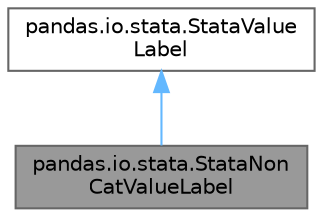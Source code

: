 digraph "pandas.io.stata.StataNonCatValueLabel"
{
 // LATEX_PDF_SIZE
  bgcolor="transparent";
  edge [fontname=Helvetica,fontsize=10,labelfontname=Helvetica,labelfontsize=10];
  node [fontname=Helvetica,fontsize=10,shape=box,height=0.2,width=0.4];
  Node1 [id="Node000001",label="pandas.io.stata.StataNon\lCatValueLabel",height=0.2,width=0.4,color="gray40", fillcolor="grey60", style="filled", fontcolor="black",tooltip=" "];
  Node2 -> Node1 [id="edge1_Node000001_Node000002",dir="back",color="steelblue1",style="solid",tooltip=" "];
  Node2 [id="Node000002",label="pandas.io.stata.StataValue\lLabel",height=0.2,width=0.4,color="gray40", fillcolor="white", style="filled",URL="$d2/d86/classpandas_1_1io_1_1stata_1_1StataValueLabel.html",tooltip=" "];
}
